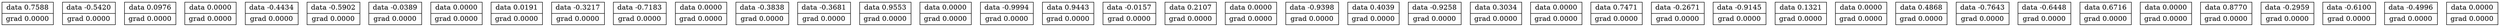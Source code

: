 digraph {
	3068054645600 [label="{ data 0.7588 | grad 0.0000 }" shape=record]
	3068054948304 [label="{ data -0.5420 | grad 0.0000 }" shape=record]
	3068054948400 [label="{ data 0.0976 | grad 0.0000 }" shape=record]
	3068054948544 [label="{ data 0.0000 | grad 0.0000 }" shape=record]
	3068054948688 [label="{ data -0.4434 | grad 0.0000 }" shape=record]
	3068054948784 [label="{ data -0.5902 | grad 0.0000 }" shape=record]
	3068054948880 [label="{ data -0.0389 | grad 0.0000 }" shape=record]
	3068054949024 [label="{ data 0.0000 | grad 0.0000 }" shape=record]
	3068054949168 [label="{ data 0.0191 | grad 0.0000 }" shape=record]
	3068054949264 [label="{ data -0.3217 | grad 0.0000 }" shape=record]
	3068054949360 [label="{ data -0.7183 | grad 0.0000 }" shape=record]
	3068054949504 [label="{ data 0.0000 | grad 0.0000 }" shape=record]
	3068054949648 [label="{ data -0.3838 | grad 0.0000 }" shape=record]
	3068054949744 [label="{ data -0.3681 | grad 0.0000 }" shape=record]
	3068054949840 [label="{ data 0.9553 | grad 0.0000 }" shape=record]
	3068054949984 [label="{ data 0.0000 | grad 0.0000 }" shape=record]
	3068054950224 [label="{ data -0.9994 | grad 0.0000 }" shape=record]
	3068054950320 [label="{ data 0.9443 | grad 0.0000 }" shape=record]
	3068054950416 [label="{ data -0.0157 | grad 0.0000 }" shape=record]
	3068054950512 [label="{ data 0.2107 | grad 0.0000 }" shape=record]
	3068054950656 [label="{ data 0.0000 | grad 0.0000 }" shape=record]
	3068054950800 [label="{ data -0.9398 | grad 0.0000 }" shape=record]
	3068054950896 [label="{ data 0.4039 | grad 0.0000 }" shape=record]
	3068054950992 [label="{ data -0.9258 | grad 0.0000 }" shape=record]
	3068054951088 [label="{ data 0.3034 | grad 0.0000 }" shape=record]
	3068054951232 [label="{ data 0.0000 | grad 0.0000 }" shape=record]
	3068054951376 [label="{ data 0.7471 | grad 0.0000 }" shape=record]
	3068054951472 [label="{ data -0.2671 | grad 0.0000 }" shape=record]
	3068054951568 [label="{ data -0.9145 | grad 0.0000 }" shape=record]
	3068054951664 [label="{ data 0.1321 | grad 0.0000 }" shape=record]
	3068054951808 [label="{ data 0.0000 | grad 0.0000 }" shape=record]
	3068054951952 [label="{ data 0.4868 | grad 0.0000 }" shape=record]
	3068054952048 [label="{ data -0.7643 | grad 0.0000 }" shape=record]
	3068054952144 [label="{ data -0.6448 | grad 0.0000 }" shape=record]
	3068054952240 [label="{ data 0.6716 | grad 0.0000 }" shape=record]
	3068054952384 [label="{ data 0.0000 | grad 0.0000 }" shape=record]
	3068054952624 [label="{ data 0.8770 | grad 0.0000 }" shape=record]
	3068054952720 [label="{ data -0.2959 | grad 0.0000 }" shape=record]
	3068054952816 [label="{ data -0.6100 | grad 0.0000 }" shape=record]
	3068054952912 [label="{ data -0.4996 | grad 0.0000 }" shape=record]
	3068054953056 [label="{ data 0.0000 | grad 0.0000 }" shape=record]
}
